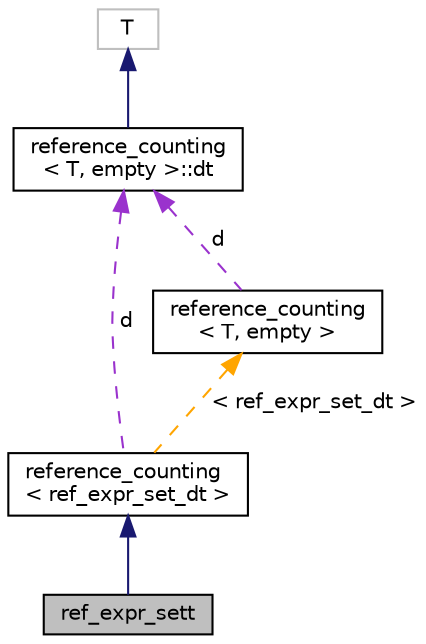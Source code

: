 digraph "ref_expr_sett"
{
 // LATEX_PDF_SIZE
  bgcolor="transparent";
  edge [fontname="Helvetica",fontsize="10",labelfontname="Helvetica",labelfontsize="10"];
  node [fontname="Helvetica",fontsize="10",shape=record];
  Node1 [label="ref_expr_sett",height=0.2,width=0.4,color="black", fillcolor="grey75", style="filled", fontcolor="black",tooltip=" "];
  Node2 -> Node1 [dir="back",color="midnightblue",fontsize="10",style="solid",fontname="Helvetica"];
  Node2 [label="reference_counting\l\< ref_expr_set_dt \>",height=0.2,width=0.4,color="black",URL="$classreference__counting.html",tooltip=" "];
  Node3 -> Node2 [dir="back",color="darkorchid3",fontsize="10",style="dashed",label=" d" ,fontname="Helvetica"];
  Node3 [label="reference_counting\l\< T, empty \>::dt",height=0.2,width=0.4,color="black",URL="$classreference__counting_1_1dt.html",tooltip=" "];
  Node4 -> Node3 [dir="back",color="midnightblue",fontsize="10",style="solid",fontname="Helvetica"];
  Node4 [label="T",height=0.2,width=0.4,color="grey75",tooltip=" "];
  Node5 -> Node2 [dir="back",color="orange",fontsize="10",style="dashed",label=" \< ref_expr_set_dt \>" ,fontname="Helvetica"];
  Node5 [label="reference_counting\l\< T, empty \>",height=0.2,width=0.4,color="black",URL="$classreference__counting.html",tooltip=" "];
  Node3 -> Node5 [dir="back",color="darkorchid3",fontsize="10",style="dashed",label=" d" ,fontname="Helvetica"];
}
